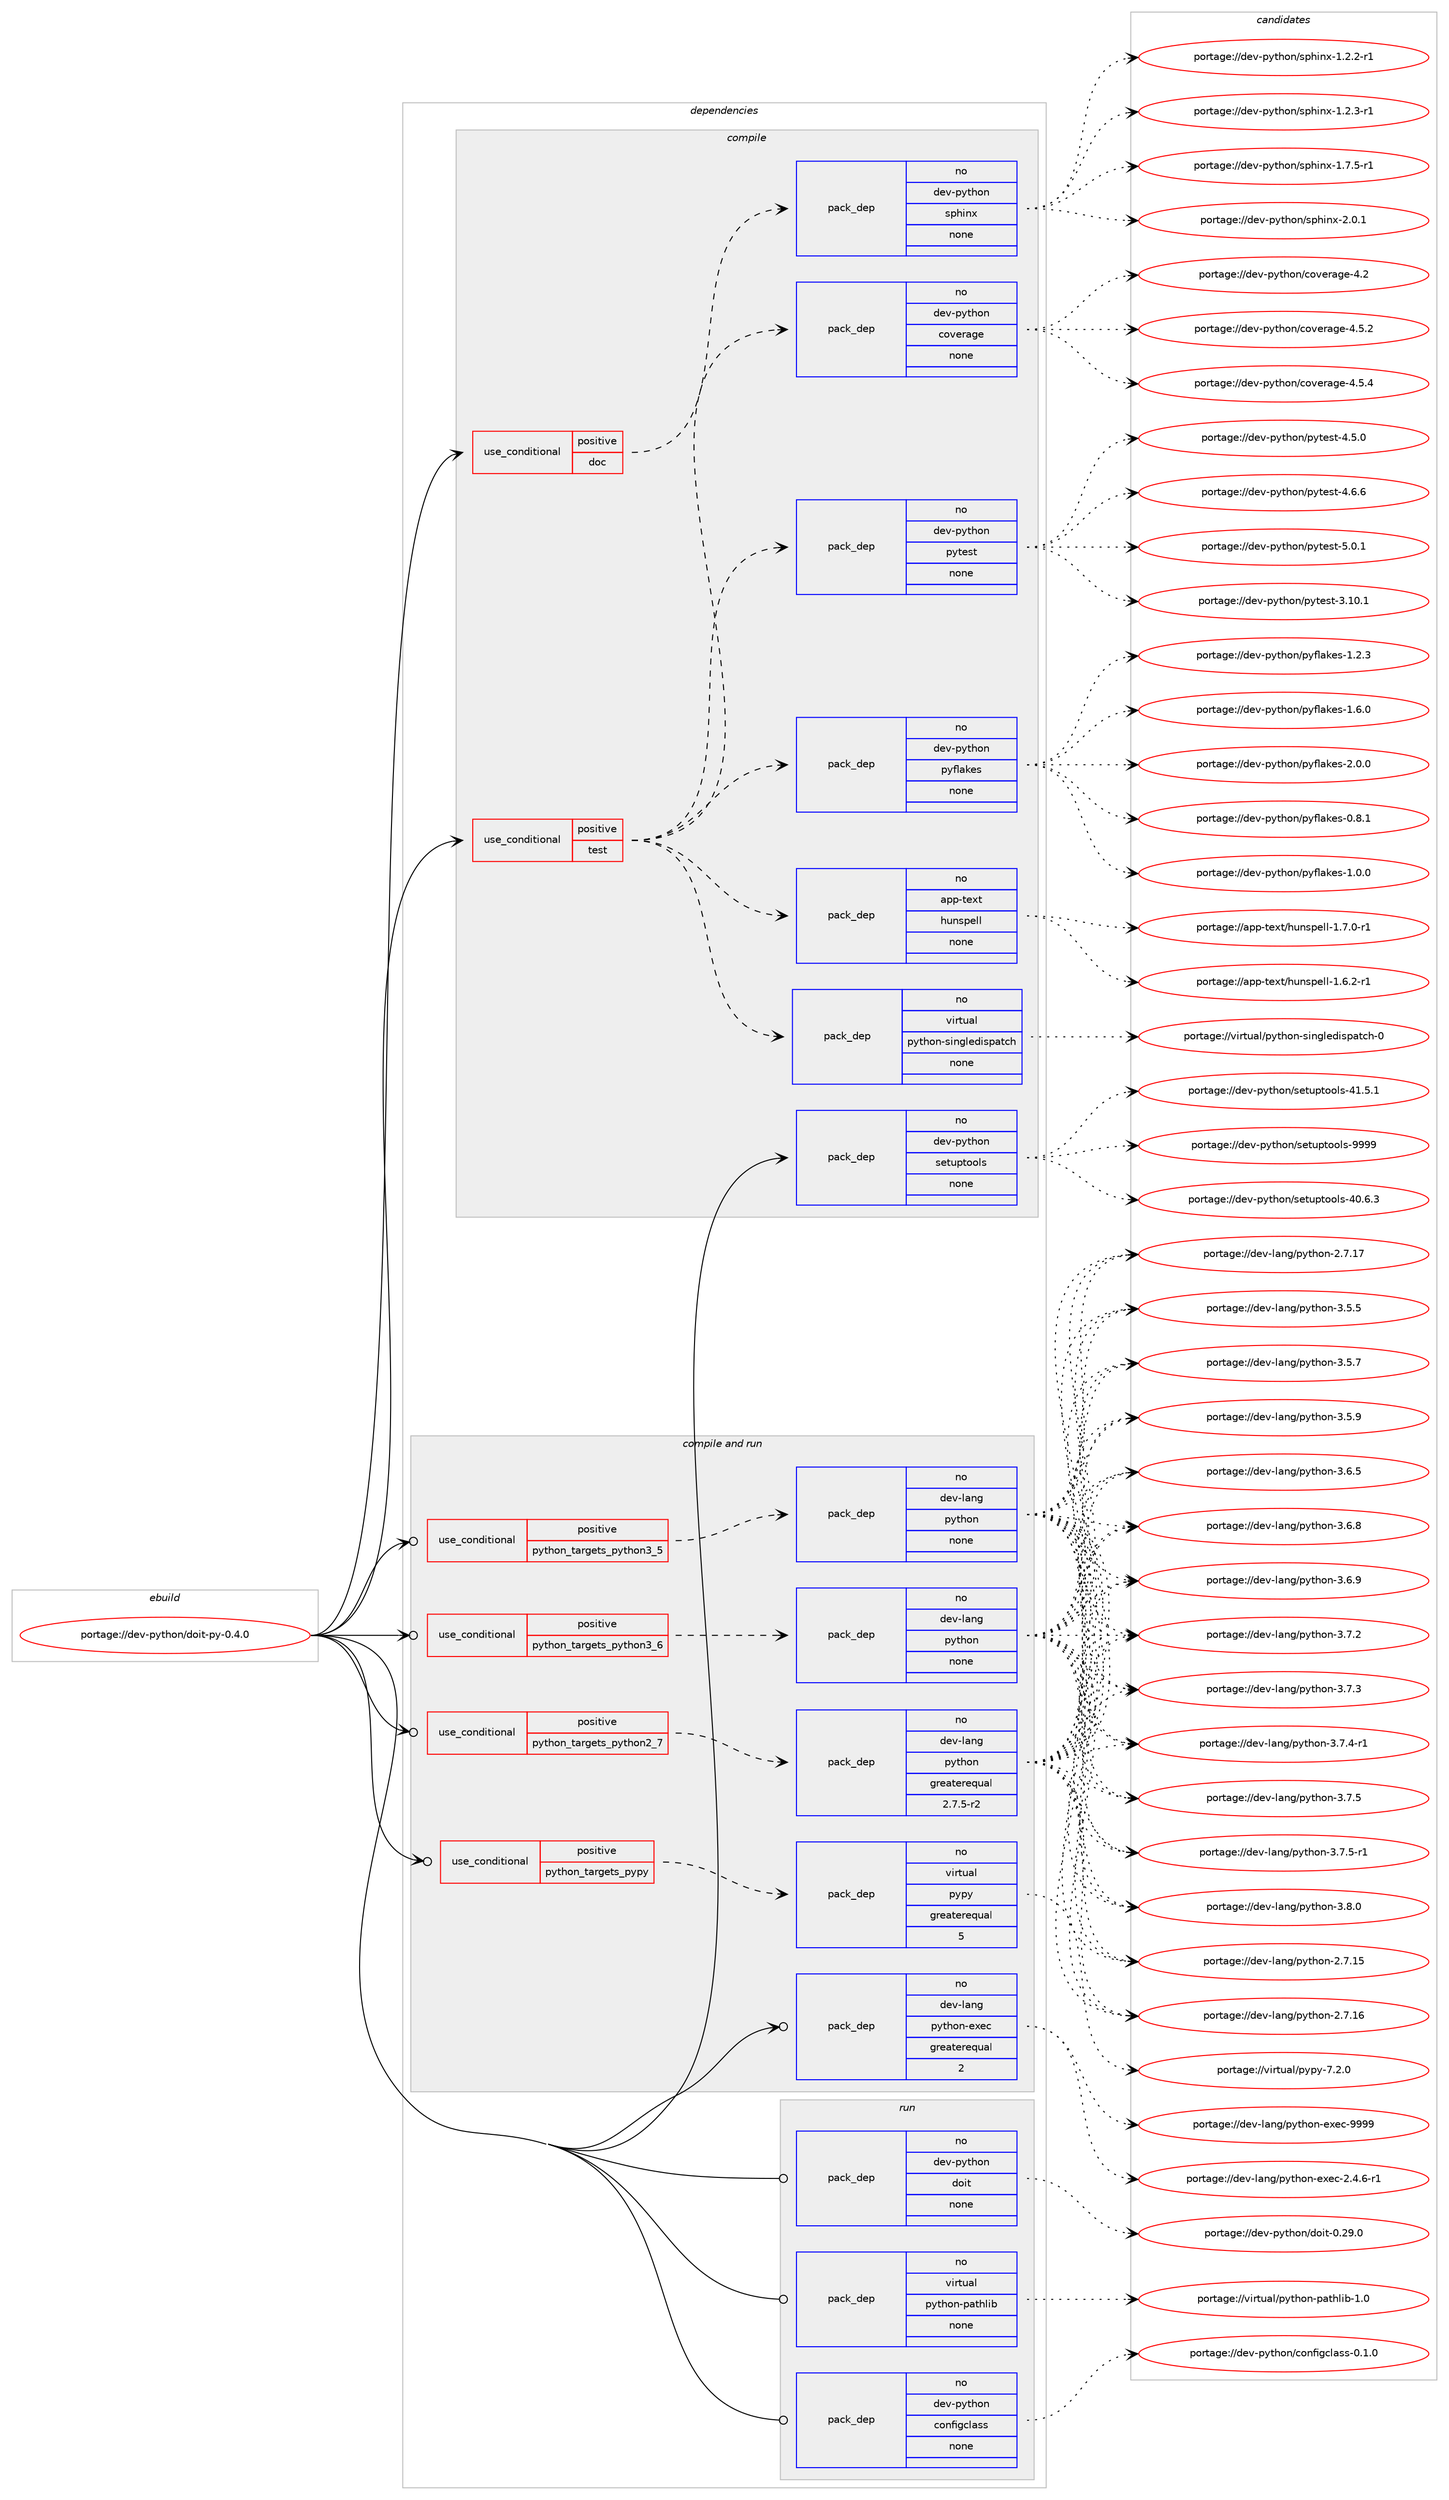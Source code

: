 digraph prolog {

# *************
# Graph options
# *************

newrank=true;
concentrate=true;
compound=true;
graph [rankdir=LR,fontname=Helvetica,fontsize=10,ranksep=1.5];#, ranksep=2.5, nodesep=0.2];
edge  [arrowhead=vee];
node  [fontname=Helvetica,fontsize=10];

# **********
# The ebuild
# **********

subgraph cluster_leftcol {
color=gray;
rank=same;
label=<<i>ebuild</i>>;
id [label="portage://dev-python/doit-py-0.4.0", color=red, width=4, href="../dev-python/doit-py-0.4.0.svg"];
}

# ****************
# The dependencies
# ****************

subgraph cluster_midcol {
color=gray;
label=<<i>dependencies</i>>;
subgraph cluster_compile {
fillcolor="#eeeeee";
style=filled;
label=<<i>compile</i>>;
subgraph cond28033 {
dependency137512 [label=<<TABLE BORDER="0" CELLBORDER="1" CELLSPACING="0" CELLPADDING="4"><TR><TD ROWSPAN="3" CELLPADDING="10">use_conditional</TD></TR><TR><TD>positive</TD></TR><TR><TD>doc</TD></TR></TABLE>>, shape=none, color=red];
subgraph pack106166 {
dependency137513 [label=<<TABLE BORDER="0" CELLBORDER="1" CELLSPACING="0" CELLPADDING="4" WIDTH="220"><TR><TD ROWSPAN="6" CELLPADDING="30">pack_dep</TD></TR><TR><TD WIDTH="110">no</TD></TR><TR><TD>dev-python</TD></TR><TR><TD>sphinx</TD></TR><TR><TD>none</TD></TR><TR><TD></TD></TR></TABLE>>, shape=none, color=blue];
}
dependency137512:e -> dependency137513:w [weight=20,style="dashed",arrowhead="vee"];
}
id:e -> dependency137512:w [weight=20,style="solid",arrowhead="vee"];
subgraph cond28034 {
dependency137514 [label=<<TABLE BORDER="0" CELLBORDER="1" CELLSPACING="0" CELLPADDING="4"><TR><TD ROWSPAN="3" CELLPADDING="10">use_conditional</TD></TR><TR><TD>positive</TD></TR><TR><TD>test</TD></TR></TABLE>>, shape=none, color=red];
subgraph pack106167 {
dependency137515 [label=<<TABLE BORDER="0" CELLBORDER="1" CELLSPACING="0" CELLPADDING="4" WIDTH="220"><TR><TD ROWSPAN="6" CELLPADDING="30">pack_dep</TD></TR><TR><TD WIDTH="110">no</TD></TR><TR><TD>dev-python</TD></TR><TR><TD>pyflakes</TD></TR><TR><TD>none</TD></TR><TR><TD></TD></TR></TABLE>>, shape=none, color=blue];
}
dependency137514:e -> dependency137515:w [weight=20,style="dashed",arrowhead="vee"];
subgraph pack106168 {
dependency137516 [label=<<TABLE BORDER="0" CELLBORDER="1" CELLSPACING="0" CELLPADDING="4" WIDTH="220"><TR><TD ROWSPAN="6" CELLPADDING="30">pack_dep</TD></TR><TR><TD WIDTH="110">no</TD></TR><TR><TD>dev-python</TD></TR><TR><TD>pytest</TD></TR><TR><TD>none</TD></TR><TR><TD></TD></TR></TABLE>>, shape=none, color=blue];
}
dependency137514:e -> dependency137516:w [weight=20,style="dashed",arrowhead="vee"];
subgraph pack106169 {
dependency137517 [label=<<TABLE BORDER="0" CELLBORDER="1" CELLSPACING="0" CELLPADDING="4" WIDTH="220"><TR><TD ROWSPAN="6" CELLPADDING="30">pack_dep</TD></TR><TR><TD WIDTH="110">no</TD></TR><TR><TD>dev-python</TD></TR><TR><TD>coverage</TD></TR><TR><TD>none</TD></TR><TR><TD></TD></TR></TABLE>>, shape=none, color=blue];
}
dependency137514:e -> dependency137517:w [weight=20,style="dashed",arrowhead="vee"];
subgraph pack106170 {
dependency137518 [label=<<TABLE BORDER="0" CELLBORDER="1" CELLSPACING="0" CELLPADDING="4" WIDTH="220"><TR><TD ROWSPAN="6" CELLPADDING="30">pack_dep</TD></TR><TR><TD WIDTH="110">no</TD></TR><TR><TD>virtual</TD></TR><TR><TD>python-singledispatch</TD></TR><TR><TD>none</TD></TR><TR><TD></TD></TR></TABLE>>, shape=none, color=blue];
}
dependency137514:e -> dependency137518:w [weight=20,style="dashed",arrowhead="vee"];
subgraph pack106171 {
dependency137519 [label=<<TABLE BORDER="0" CELLBORDER="1" CELLSPACING="0" CELLPADDING="4" WIDTH="220"><TR><TD ROWSPAN="6" CELLPADDING="30">pack_dep</TD></TR><TR><TD WIDTH="110">no</TD></TR><TR><TD>app-text</TD></TR><TR><TD>hunspell</TD></TR><TR><TD>none</TD></TR><TR><TD></TD></TR></TABLE>>, shape=none, color=blue];
}
dependency137514:e -> dependency137519:w [weight=20,style="dashed",arrowhead="vee"];
}
id:e -> dependency137514:w [weight=20,style="solid",arrowhead="vee"];
subgraph pack106172 {
dependency137520 [label=<<TABLE BORDER="0" CELLBORDER="1" CELLSPACING="0" CELLPADDING="4" WIDTH="220"><TR><TD ROWSPAN="6" CELLPADDING="30">pack_dep</TD></TR><TR><TD WIDTH="110">no</TD></TR><TR><TD>dev-python</TD></TR><TR><TD>setuptools</TD></TR><TR><TD>none</TD></TR><TR><TD></TD></TR></TABLE>>, shape=none, color=blue];
}
id:e -> dependency137520:w [weight=20,style="solid",arrowhead="vee"];
}
subgraph cluster_compileandrun {
fillcolor="#eeeeee";
style=filled;
label=<<i>compile and run</i>>;
subgraph cond28035 {
dependency137521 [label=<<TABLE BORDER="0" CELLBORDER="1" CELLSPACING="0" CELLPADDING="4"><TR><TD ROWSPAN="3" CELLPADDING="10">use_conditional</TD></TR><TR><TD>positive</TD></TR><TR><TD>python_targets_pypy</TD></TR></TABLE>>, shape=none, color=red];
subgraph pack106173 {
dependency137522 [label=<<TABLE BORDER="0" CELLBORDER="1" CELLSPACING="0" CELLPADDING="4" WIDTH="220"><TR><TD ROWSPAN="6" CELLPADDING="30">pack_dep</TD></TR><TR><TD WIDTH="110">no</TD></TR><TR><TD>virtual</TD></TR><TR><TD>pypy</TD></TR><TR><TD>greaterequal</TD></TR><TR><TD>5</TD></TR></TABLE>>, shape=none, color=blue];
}
dependency137521:e -> dependency137522:w [weight=20,style="dashed",arrowhead="vee"];
}
id:e -> dependency137521:w [weight=20,style="solid",arrowhead="odotvee"];
subgraph cond28036 {
dependency137523 [label=<<TABLE BORDER="0" CELLBORDER="1" CELLSPACING="0" CELLPADDING="4"><TR><TD ROWSPAN="3" CELLPADDING="10">use_conditional</TD></TR><TR><TD>positive</TD></TR><TR><TD>python_targets_python2_7</TD></TR></TABLE>>, shape=none, color=red];
subgraph pack106174 {
dependency137524 [label=<<TABLE BORDER="0" CELLBORDER="1" CELLSPACING="0" CELLPADDING="4" WIDTH="220"><TR><TD ROWSPAN="6" CELLPADDING="30">pack_dep</TD></TR><TR><TD WIDTH="110">no</TD></TR><TR><TD>dev-lang</TD></TR><TR><TD>python</TD></TR><TR><TD>greaterequal</TD></TR><TR><TD>2.7.5-r2</TD></TR></TABLE>>, shape=none, color=blue];
}
dependency137523:e -> dependency137524:w [weight=20,style="dashed",arrowhead="vee"];
}
id:e -> dependency137523:w [weight=20,style="solid",arrowhead="odotvee"];
subgraph cond28037 {
dependency137525 [label=<<TABLE BORDER="0" CELLBORDER="1" CELLSPACING="0" CELLPADDING="4"><TR><TD ROWSPAN="3" CELLPADDING="10">use_conditional</TD></TR><TR><TD>positive</TD></TR><TR><TD>python_targets_python3_5</TD></TR></TABLE>>, shape=none, color=red];
subgraph pack106175 {
dependency137526 [label=<<TABLE BORDER="0" CELLBORDER="1" CELLSPACING="0" CELLPADDING="4" WIDTH="220"><TR><TD ROWSPAN="6" CELLPADDING="30">pack_dep</TD></TR><TR><TD WIDTH="110">no</TD></TR><TR><TD>dev-lang</TD></TR><TR><TD>python</TD></TR><TR><TD>none</TD></TR><TR><TD></TD></TR></TABLE>>, shape=none, color=blue];
}
dependency137525:e -> dependency137526:w [weight=20,style="dashed",arrowhead="vee"];
}
id:e -> dependency137525:w [weight=20,style="solid",arrowhead="odotvee"];
subgraph cond28038 {
dependency137527 [label=<<TABLE BORDER="0" CELLBORDER="1" CELLSPACING="0" CELLPADDING="4"><TR><TD ROWSPAN="3" CELLPADDING="10">use_conditional</TD></TR><TR><TD>positive</TD></TR><TR><TD>python_targets_python3_6</TD></TR></TABLE>>, shape=none, color=red];
subgraph pack106176 {
dependency137528 [label=<<TABLE BORDER="0" CELLBORDER="1" CELLSPACING="0" CELLPADDING="4" WIDTH="220"><TR><TD ROWSPAN="6" CELLPADDING="30">pack_dep</TD></TR><TR><TD WIDTH="110">no</TD></TR><TR><TD>dev-lang</TD></TR><TR><TD>python</TD></TR><TR><TD>none</TD></TR><TR><TD></TD></TR></TABLE>>, shape=none, color=blue];
}
dependency137527:e -> dependency137528:w [weight=20,style="dashed",arrowhead="vee"];
}
id:e -> dependency137527:w [weight=20,style="solid",arrowhead="odotvee"];
subgraph pack106177 {
dependency137529 [label=<<TABLE BORDER="0" CELLBORDER="1" CELLSPACING="0" CELLPADDING="4" WIDTH="220"><TR><TD ROWSPAN="6" CELLPADDING="30">pack_dep</TD></TR><TR><TD WIDTH="110">no</TD></TR><TR><TD>dev-lang</TD></TR><TR><TD>python-exec</TD></TR><TR><TD>greaterequal</TD></TR><TR><TD>2</TD></TR></TABLE>>, shape=none, color=blue];
}
id:e -> dependency137529:w [weight=20,style="solid",arrowhead="odotvee"];
}
subgraph cluster_run {
fillcolor="#eeeeee";
style=filled;
label=<<i>run</i>>;
subgraph pack106178 {
dependency137530 [label=<<TABLE BORDER="0" CELLBORDER="1" CELLSPACING="0" CELLPADDING="4" WIDTH="220"><TR><TD ROWSPAN="6" CELLPADDING="30">pack_dep</TD></TR><TR><TD WIDTH="110">no</TD></TR><TR><TD>dev-python</TD></TR><TR><TD>configclass</TD></TR><TR><TD>none</TD></TR><TR><TD></TD></TR></TABLE>>, shape=none, color=blue];
}
id:e -> dependency137530:w [weight=20,style="solid",arrowhead="odot"];
subgraph pack106179 {
dependency137531 [label=<<TABLE BORDER="0" CELLBORDER="1" CELLSPACING="0" CELLPADDING="4" WIDTH="220"><TR><TD ROWSPAN="6" CELLPADDING="30">pack_dep</TD></TR><TR><TD WIDTH="110">no</TD></TR><TR><TD>dev-python</TD></TR><TR><TD>doit</TD></TR><TR><TD>none</TD></TR><TR><TD></TD></TR></TABLE>>, shape=none, color=blue];
}
id:e -> dependency137531:w [weight=20,style="solid",arrowhead="odot"];
subgraph pack106180 {
dependency137532 [label=<<TABLE BORDER="0" CELLBORDER="1" CELLSPACING="0" CELLPADDING="4" WIDTH="220"><TR><TD ROWSPAN="6" CELLPADDING="30">pack_dep</TD></TR><TR><TD WIDTH="110">no</TD></TR><TR><TD>virtual</TD></TR><TR><TD>python-pathlib</TD></TR><TR><TD>none</TD></TR><TR><TD></TD></TR></TABLE>>, shape=none, color=blue];
}
id:e -> dependency137532:w [weight=20,style="solid",arrowhead="odot"];
}
}

# **************
# The candidates
# **************

subgraph cluster_choices {
rank=same;
color=gray;
label=<<i>candidates</i>>;

subgraph choice106166 {
color=black;
nodesep=1;
choiceportage10010111845112121116104111110471151121041051101204549465046504511449 [label="portage://dev-python/sphinx-1.2.2-r1", color=red, width=4,href="../dev-python/sphinx-1.2.2-r1.svg"];
choiceportage10010111845112121116104111110471151121041051101204549465046514511449 [label="portage://dev-python/sphinx-1.2.3-r1", color=red, width=4,href="../dev-python/sphinx-1.2.3-r1.svg"];
choiceportage10010111845112121116104111110471151121041051101204549465546534511449 [label="portage://dev-python/sphinx-1.7.5-r1", color=red, width=4,href="../dev-python/sphinx-1.7.5-r1.svg"];
choiceportage1001011184511212111610411111047115112104105110120455046484649 [label="portage://dev-python/sphinx-2.0.1", color=red, width=4,href="../dev-python/sphinx-2.0.1.svg"];
dependency137513:e -> choiceportage10010111845112121116104111110471151121041051101204549465046504511449:w [style=dotted,weight="100"];
dependency137513:e -> choiceportage10010111845112121116104111110471151121041051101204549465046514511449:w [style=dotted,weight="100"];
dependency137513:e -> choiceportage10010111845112121116104111110471151121041051101204549465546534511449:w [style=dotted,weight="100"];
dependency137513:e -> choiceportage1001011184511212111610411111047115112104105110120455046484649:w [style=dotted,weight="100"];
}
subgraph choice106167 {
color=black;
nodesep=1;
choiceportage100101118451121211161041111104711212110210897107101115454846564649 [label="portage://dev-python/pyflakes-0.8.1", color=red, width=4,href="../dev-python/pyflakes-0.8.1.svg"];
choiceportage100101118451121211161041111104711212110210897107101115454946484648 [label="portage://dev-python/pyflakes-1.0.0", color=red, width=4,href="../dev-python/pyflakes-1.0.0.svg"];
choiceportage100101118451121211161041111104711212110210897107101115454946504651 [label="portage://dev-python/pyflakes-1.2.3", color=red, width=4,href="../dev-python/pyflakes-1.2.3.svg"];
choiceportage100101118451121211161041111104711212110210897107101115454946544648 [label="portage://dev-python/pyflakes-1.6.0", color=red, width=4,href="../dev-python/pyflakes-1.6.0.svg"];
choiceportage100101118451121211161041111104711212110210897107101115455046484648 [label="portage://dev-python/pyflakes-2.0.0", color=red, width=4,href="../dev-python/pyflakes-2.0.0.svg"];
dependency137515:e -> choiceportage100101118451121211161041111104711212110210897107101115454846564649:w [style=dotted,weight="100"];
dependency137515:e -> choiceportage100101118451121211161041111104711212110210897107101115454946484648:w [style=dotted,weight="100"];
dependency137515:e -> choiceportage100101118451121211161041111104711212110210897107101115454946504651:w [style=dotted,weight="100"];
dependency137515:e -> choiceportage100101118451121211161041111104711212110210897107101115454946544648:w [style=dotted,weight="100"];
dependency137515:e -> choiceportage100101118451121211161041111104711212110210897107101115455046484648:w [style=dotted,weight="100"];
}
subgraph choice106168 {
color=black;
nodesep=1;
choiceportage100101118451121211161041111104711212111610111511645514649484649 [label="portage://dev-python/pytest-3.10.1", color=red, width=4,href="../dev-python/pytest-3.10.1.svg"];
choiceportage1001011184511212111610411111047112121116101115116455246534648 [label="portage://dev-python/pytest-4.5.0", color=red, width=4,href="../dev-python/pytest-4.5.0.svg"];
choiceportage1001011184511212111610411111047112121116101115116455246544654 [label="portage://dev-python/pytest-4.6.6", color=red, width=4,href="../dev-python/pytest-4.6.6.svg"];
choiceportage1001011184511212111610411111047112121116101115116455346484649 [label="portage://dev-python/pytest-5.0.1", color=red, width=4,href="../dev-python/pytest-5.0.1.svg"];
dependency137516:e -> choiceportage100101118451121211161041111104711212111610111511645514649484649:w [style=dotted,weight="100"];
dependency137516:e -> choiceportage1001011184511212111610411111047112121116101115116455246534648:w [style=dotted,weight="100"];
dependency137516:e -> choiceportage1001011184511212111610411111047112121116101115116455246544654:w [style=dotted,weight="100"];
dependency137516:e -> choiceportage1001011184511212111610411111047112121116101115116455346484649:w [style=dotted,weight="100"];
}
subgraph choice106169 {
color=black;
nodesep=1;
choiceportage1001011184511212111610411111047991111181011149710310145524650 [label="portage://dev-python/coverage-4.2", color=red, width=4,href="../dev-python/coverage-4.2.svg"];
choiceportage10010111845112121116104111110479911111810111497103101455246534650 [label="portage://dev-python/coverage-4.5.2", color=red, width=4,href="../dev-python/coverage-4.5.2.svg"];
choiceportage10010111845112121116104111110479911111810111497103101455246534652 [label="portage://dev-python/coverage-4.5.4", color=red, width=4,href="../dev-python/coverage-4.5.4.svg"];
dependency137517:e -> choiceportage1001011184511212111610411111047991111181011149710310145524650:w [style=dotted,weight="100"];
dependency137517:e -> choiceportage10010111845112121116104111110479911111810111497103101455246534650:w [style=dotted,weight="100"];
dependency137517:e -> choiceportage10010111845112121116104111110479911111810111497103101455246534652:w [style=dotted,weight="100"];
}
subgraph choice106170 {
color=black;
nodesep=1;
choiceportage11810511411611797108471121211161041111104511510511010310810110010511511297116991044548 [label="portage://virtual/python-singledispatch-0", color=red, width=4,href="../virtual/python-singledispatch-0.svg"];
dependency137518:e -> choiceportage11810511411611797108471121211161041111104511510511010310810110010511511297116991044548:w [style=dotted,weight="100"];
}
subgraph choice106171 {
color=black;
nodesep=1;
choiceportage9711211245116101120116471041171101151121011081084549465446504511449 [label="portage://app-text/hunspell-1.6.2-r1", color=red, width=4,href="../app-text/hunspell-1.6.2-r1.svg"];
choiceportage9711211245116101120116471041171101151121011081084549465546484511449 [label="portage://app-text/hunspell-1.7.0-r1", color=red, width=4,href="../app-text/hunspell-1.7.0-r1.svg"];
dependency137519:e -> choiceportage9711211245116101120116471041171101151121011081084549465446504511449:w [style=dotted,weight="100"];
dependency137519:e -> choiceportage9711211245116101120116471041171101151121011081084549465546484511449:w [style=dotted,weight="100"];
}
subgraph choice106172 {
color=black;
nodesep=1;
choiceportage100101118451121211161041111104711510111611711211611111110811545524846544651 [label="portage://dev-python/setuptools-40.6.3", color=red, width=4,href="../dev-python/setuptools-40.6.3.svg"];
choiceportage100101118451121211161041111104711510111611711211611111110811545524946534649 [label="portage://dev-python/setuptools-41.5.1", color=red, width=4,href="../dev-python/setuptools-41.5.1.svg"];
choiceportage10010111845112121116104111110471151011161171121161111111081154557575757 [label="portage://dev-python/setuptools-9999", color=red, width=4,href="../dev-python/setuptools-9999.svg"];
dependency137520:e -> choiceportage100101118451121211161041111104711510111611711211611111110811545524846544651:w [style=dotted,weight="100"];
dependency137520:e -> choiceportage100101118451121211161041111104711510111611711211611111110811545524946534649:w [style=dotted,weight="100"];
dependency137520:e -> choiceportage10010111845112121116104111110471151011161171121161111111081154557575757:w [style=dotted,weight="100"];
}
subgraph choice106173 {
color=black;
nodesep=1;
choiceportage1181051141161179710847112121112121455546504648 [label="portage://virtual/pypy-7.2.0", color=red, width=4,href="../virtual/pypy-7.2.0.svg"];
dependency137522:e -> choiceportage1181051141161179710847112121112121455546504648:w [style=dotted,weight="100"];
}
subgraph choice106174 {
color=black;
nodesep=1;
choiceportage10010111845108971101034711212111610411111045504655464953 [label="portage://dev-lang/python-2.7.15", color=red, width=4,href="../dev-lang/python-2.7.15.svg"];
choiceportage10010111845108971101034711212111610411111045504655464954 [label="portage://dev-lang/python-2.7.16", color=red, width=4,href="../dev-lang/python-2.7.16.svg"];
choiceportage10010111845108971101034711212111610411111045504655464955 [label="portage://dev-lang/python-2.7.17", color=red, width=4,href="../dev-lang/python-2.7.17.svg"];
choiceportage100101118451089711010347112121116104111110455146534653 [label="portage://dev-lang/python-3.5.5", color=red, width=4,href="../dev-lang/python-3.5.5.svg"];
choiceportage100101118451089711010347112121116104111110455146534655 [label="portage://dev-lang/python-3.5.7", color=red, width=4,href="../dev-lang/python-3.5.7.svg"];
choiceportage100101118451089711010347112121116104111110455146534657 [label="portage://dev-lang/python-3.5.9", color=red, width=4,href="../dev-lang/python-3.5.9.svg"];
choiceportage100101118451089711010347112121116104111110455146544653 [label="portage://dev-lang/python-3.6.5", color=red, width=4,href="../dev-lang/python-3.6.5.svg"];
choiceportage100101118451089711010347112121116104111110455146544656 [label="portage://dev-lang/python-3.6.8", color=red, width=4,href="../dev-lang/python-3.6.8.svg"];
choiceportage100101118451089711010347112121116104111110455146544657 [label="portage://dev-lang/python-3.6.9", color=red, width=4,href="../dev-lang/python-3.6.9.svg"];
choiceportage100101118451089711010347112121116104111110455146554650 [label="portage://dev-lang/python-3.7.2", color=red, width=4,href="../dev-lang/python-3.7.2.svg"];
choiceportage100101118451089711010347112121116104111110455146554651 [label="portage://dev-lang/python-3.7.3", color=red, width=4,href="../dev-lang/python-3.7.3.svg"];
choiceportage1001011184510897110103471121211161041111104551465546524511449 [label="portage://dev-lang/python-3.7.4-r1", color=red, width=4,href="../dev-lang/python-3.7.4-r1.svg"];
choiceportage100101118451089711010347112121116104111110455146554653 [label="portage://dev-lang/python-3.7.5", color=red, width=4,href="../dev-lang/python-3.7.5.svg"];
choiceportage1001011184510897110103471121211161041111104551465546534511449 [label="portage://dev-lang/python-3.7.5-r1", color=red, width=4,href="../dev-lang/python-3.7.5-r1.svg"];
choiceportage100101118451089711010347112121116104111110455146564648 [label="portage://dev-lang/python-3.8.0", color=red, width=4,href="../dev-lang/python-3.8.0.svg"];
dependency137524:e -> choiceportage10010111845108971101034711212111610411111045504655464953:w [style=dotted,weight="100"];
dependency137524:e -> choiceportage10010111845108971101034711212111610411111045504655464954:w [style=dotted,weight="100"];
dependency137524:e -> choiceportage10010111845108971101034711212111610411111045504655464955:w [style=dotted,weight="100"];
dependency137524:e -> choiceportage100101118451089711010347112121116104111110455146534653:w [style=dotted,weight="100"];
dependency137524:e -> choiceportage100101118451089711010347112121116104111110455146534655:w [style=dotted,weight="100"];
dependency137524:e -> choiceportage100101118451089711010347112121116104111110455146534657:w [style=dotted,weight="100"];
dependency137524:e -> choiceportage100101118451089711010347112121116104111110455146544653:w [style=dotted,weight="100"];
dependency137524:e -> choiceportage100101118451089711010347112121116104111110455146544656:w [style=dotted,weight="100"];
dependency137524:e -> choiceportage100101118451089711010347112121116104111110455146544657:w [style=dotted,weight="100"];
dependency137524:e -> choiceportage100101118451089711010347112121116104111110455146554650:w [style=dotted,weight="100"];
dependency137524:e -> choiceportage100101118451089711010347112121116104111110455146554651:w [style=dotted,weight="100"];
dependency137524:e -> choiceportage1001011184510897110103471121211161041111104551465546524511449:w [style=dotted,weight="100"];
dependency137524:e -> choiceportage100101118451089711010347112121116104111110455146554653:w [style=dotted,weight="100"];
dependency137524:e -> choiceportage1001011184510897110103471121211161041111104551465546534511449:w [style=dotted,weight="100"];
dependency137524:e -> choiceportage100101118451089711010347112121116104111110455146564648:w [style=dotted,weight="100"];
}
subgraph choice106175 {
color=black;
nodesep=1;
choiceportage10010111845108971101034711212111610411111045504655464953 [label="portage://dev-lang/python-2.7.15", color=red, width=4,href="../dev-lang/python-2.7.15.svg"];
choiceportage10010111845108971101034711212111610411111045504655464954 [label="portage://dev-lang/python-2.7.16", color=red, width=4,href="../dev-lang/python-2.7.16.svg"];
choiceportage10010111845108971101034711212111610411111045504655464955 [label="portage://dev-lang/python-2.7.17", color=red, width=4,href="../dev-lang/python-2.7.17.svg"];
choiceportage100101118451089711010347112121116104111110455146534653 [label="portage://dev-lang/python-3.5.5", color=red, width=4,href="../dev-lang/python-3.5.5.svg"];
choiceportage100101118451089711010347112121116104111110455146534655 [label="portage://dev-lang/python-3.5.7", color=red, width=4,href="../dev-lang/python-3.5.7.svg"];
choiceportage100101118451089711010347112121116104111110455146534657 [label="portage://dev-lang/python-3.5.9", color=red, width=4,href="../dev-lang/python-3.5.9.svg"];
choiceportage100101118451089711010347112121116104111110455146544653 [label="portage://dev-lang/python-3.6.5", color=red, width=4,href="../dev-lang/python-3.6.5.svg"];
choiceportage100101118451089711010347112121116104111110455146544656 [label="portage://dev-lang/python-3.6.8", color=red, width=4,href="../dev-lang/python-3.6.8.svg"];
choiceportage100101118451089711010347112121116104111110455146544657 [label="portage://dev-lang/python-3.6.9", color=red, width=4,href="../dev-lang/python-3.6.9.svg"];
choiceportage100101118451089711010347112121116104111110455146554650 [label="portage://dev-lang/python-3.7.2", color=red, width=4,href="../dev-lang/python-3.7.2.svg"];
choiceportage100101118451089711010347112121116104111110455146554651 [label="portage://dev-lang/python-3.7.3", color=red, width=4,href="../dev-lang/python-3.7.3.svg"];
choiceportage1001011184510897110103471121211161041111104551465546524511449 [label="portage://dev-lang/python-3.7.4-r1", color=red, width=4,href="../dev-lang/python-3.7.4-r1.svg"];
choiceportage100101118451089711010347112121116104111110455146554653 [label="portage://dev-lang/python-3.7.5", color=red, width=4,href="../dev-lang/python-3.7.5.svg"];
choiceportage1001011184510897110103471121211161041111104551465546534511449 [label="portage://dev-lang/python-3.7.5-r1", color=red, width=4,href="../dev-lang/python-3.7.5-r1.svg"];
choiceportage100101118451089711010347112121116104111110455146564648 [label="portage://dev-lang/python-3.8.0", color=red, width=4,href="../dev-lang/python-3.8.0.svg"];
dependency137526:e -> choiceportage10010111845108971101034711212111610411111045504655464953:w [style=dotted,weight="100"];
dependency137526:e -> choiceportage10010111845108971101034711212111610411111045504655464954:w [style=dotted,weight="100"];
dependency137526:e -> choiceportage10010111845108971101034711212111610411111045504655464955:w [style=dotted,weight="100"];
dependency137526:e -> choiceportage100101118451089711010347112121116104111110455146534653:w [style=dotted,weight="100"];
dependency137526:e -> choiceportage100101118451089711010347112121116104111110455146534655:w [style=dotted,weight="100"];
dependency137526:e -> choiceportage100101118451089711010347112121116104111110455146534657:w [style=dotted,weight="100"];
dependency137526:e -> choiceportage100101118451089711010347112121116104111110455146544653:w [style=dotted,weight="100"];
dependency137526:e -> choiceportage100101118451089711010347112121116104111110455146544656:w [style=dotted,weight="100"];
dependency137526:e -> choiceportage100101118451089711010347112121116104111110455146544657:w [style=dotted,weight="100"];
dependency137526:e -> choiceportage100101118451089711010347112121116104111110455146554650:w [style=dotted,weight="100"];
dependency137526:e -> choiceportage100101118451089711010347112121116104111110455146554651:w [style=dotted,weight="100"];
dependency137526:e -> choiceportage1001011184510897110103471121211161041111104551465546524511449:w [style=dotted,weight="100"];
dependency137526:e -> choiceportage100101118451089711010347112121116104111110455146554653:w [style=dotted,weight="100"];
dependency137526:e -> choiceportage1001011184510897110103471121211161041111104551465546534511449:w [style=dotted,weight="100"];
dependency137526:e -> choiceportage100101118451089711010347112121116104111110455146564648:w [style=dotted,weight="100"];
}
subgraph choice106176 {
color=black;
nodesep=1;
choiceportage10010111845108971101034711212111610411111045504655464953 [label="portage://dev-lang/python-2.7.15", color=red, width=4,href="../dev-lang/python-2.7.15.svg"];
choiceportage10010111845108971101034711212111610411111045504655464954 [label="portage://dev-lang/python-2.7.16", color=red, width=4,href="../dev-lang/python-2.7.16.svg"];
choiceportage10010111845108971101034711212111610411111045504655464955 [label="portage://dev-lang/python-2.7.17", color=red, width=4,href="../dev-lang/python-2.7.17.svg"];
choiceportage100101118451089711010347112121116104111110455146534653 [label="portage://dev-lang/python-3.5.5", color=red, width=4,href="../dev-lang/python-3.5.5.svg"];
choiceportage100101118451089711010347112121116104111110455146534655 [label="portage://dev-lang/python-3.5.7", color=red, width=4,href="../dev-lang/python-3.5.7.svg"];
choiceportage100101118451089711010347112121116104111110455146534657 [label="portage://dev-lang/python-3.5.9", color=red, width=4,href="../dev-lang/python-3.5.9.svg"];
choiceportage100101118451089711010347112121116104111110455146544653 [label="portage://dev-lang/python-3.6.5", color=red, width=4,href="../dev-lang/python-3.6.5.svg"];
choiceportage100101118451089711010347112121116104111110455146544656 [label="portage://dev-lang/python-3.6.8", color=red, width=4,href="../dev-lang/python-3.6.8.svg"];
choiceportage100101118451089711010347112121116104111110455146544657 [label="portage://dev-lang/python-3.6.9", color=red, width=4,href="../dev-lang/python-3.6.9.svg"];
choiceportage100101118451089711010347112121116104111110455146554650 [label="portage://dev-lang/python-3.7.2", color=red, width=4,href="../dev-lang/python-3.7.2.svg"];
choiceportage100101118451089711010347112121116104111110455146554651 [label="portage://dev-lang/python-3.7.3", color=red, width=4,href="../dev-lang/python-3.7.3.svg"];
choiceportage1001011184510897110103471121211161041111104551465546524511449 [label="portage://dev-lang/python-3.7.4-r1", color=red, width=4,href="../dev-lang/python-3.7.4-r1.svg"];
choiceportage100101118451089711010347112121116104111110455146554653 [label="portage://dev-lang/python-3.7.5", color=red, width=4,href="../dev-lang/python-3.7.5.svg"];
choiceportage1001011184510897110103471121211161041111104551465546534511449 [label="portage://dev-lang/python-3.7.5-r1", color=red, width=4,href="../dev-lang/python-3.7.5-r1.svg"];
choiceportage100101118451089711010347112121116104111110455146564648 [label="portage://dev-lang/python-3.8.0", color=red, width=4,href="../dev-lang/python-3.8.0.svg"];
dependency137528:e -> choiceportage10010111845108971101034711212111610411111045504655464953:w [style=dotted,weight="100"];
dependency137528:e -> choiceportage10010111845108971101034711212111610411111045504655464954:w [style=dotted,weight="100"];
dependency137528:e -> choiceportage10010111845108971101034711212111610411111045504655464955:w [style=dotted,weight="100"];
dependency137528:e -> choiceportage100101118451089711010347112121116104111110455146534653:w [style=dotted,weight="100"];
dependency137528:e -> choiceportage100101118451089711010347112121116104111110455146534655:w [style=dotted,weight="100"];
dependency137528:e -> choiceportage100101118451089711010347112121116104111110455146534657:w [style=dotted,weight="100"];
dependency137528:e -> choiceportage100101118451089711010347112121116104111110455146544653:w [style=dotted,weight="100"];
dependency137528:e -> choiceportage100101118451089711010347112121116104111110455146544656:w [style=dotted,weight="100"];
dependency137528:e -> choiceportage100101118451089711010347112121116104111110455146544657:w [style=dotted,weight="100"];
dependency137528:e -> choiceportage100101118451089711010347112121116104111110455146554650:w [style=dotted,weight="100"];
dependency137528:e -> choiceportage100101118451089711010347112121116104111110455146554651:w [style=dotted,weight="100"];
dependency137528:e -> choiceportage1001011184510897110103471121211161041111104551465546524511449:w [style=dotted,weight="100"];
dependency137528:e -> choiceportage100101118451089711010347112121116104111110455146554653:w [style=dotted,weight="100"];
dependency137528:e -> choiceportage1001011184510897110103471121211161041111104551465546534511449:w [style=dotted,weight="100"];
dependency137528:e -> choiceportage100101118451089711010347112121116104111110455146564648:w [style=dotted,weight="100"];
}
subgraph choice106177 {
color=black;
nodesep=1;
choiceportage10010111845108971101034711212111610411111045101120101994550465246544511449 [label="portage://dev-lang/python-exec-2.4.6-r1", color=red, width=4,href="../dev-lang/python-exec-2.4.6-r1.svg"];
choiceportage10010111845108971101034711212111610411111045101120101994557575757 [label="portage://dev-lang/python-exec-9999", color=red, width=4,href="../dev-lang/python-exec-9999.svg"];
dependency137529:e -> choiceportage10010111845108971101034711212111610411111045101120101994550465246544511449:w [style=dotted,weight="100"];
dependency137529:e -> choiceportage10010111845108971101034711212111610411111045101120101994557575757:w [style=dotted,weight="100"];
}
subgraph choice106178 {
color=black;
nodesep=1;
choiceportage1001011184511212111610411111047991111101021051039910897115115454846494648 [label="portage://dev-python/configclass-0.1.0", color=red, width=4,href="../dev-python/configclass-0.1.0.svg"];
dependency137530:e -> choiceportage1001011184511212111610411111047991111101021051039910897115115454846494648:w [style=dotted,weight="100"];
}
subgraph choice106179 {
color=black;
nodesep=1;
choiceportage100101118451121211161041111104710011110511645484650574648 [label="portage://dev-python/doit-0.29.0", color=red, width=4,href="../dev-python/doit-0.29.0.svg"];
dependency137531:e -> choiceportage100101118451121211161041111104710011110511645484650574648:w [style=dotted,weight="100"];
}
subgraph choice106180 {
color=black;
nodesep=1;
choiceportage118105114116117971084711212111610411111045112971161041081059845494648 [label="portage://virtual/python-pathlib-1.0", color=red, width=4,href="../virtual/python-pathlib-1.0.svg"];
dependency137532:e -> choiceportage118105114116117971084711212111610411111045112971161041081059845494648:w [style=dotted,weight="100"];
}
}

}
